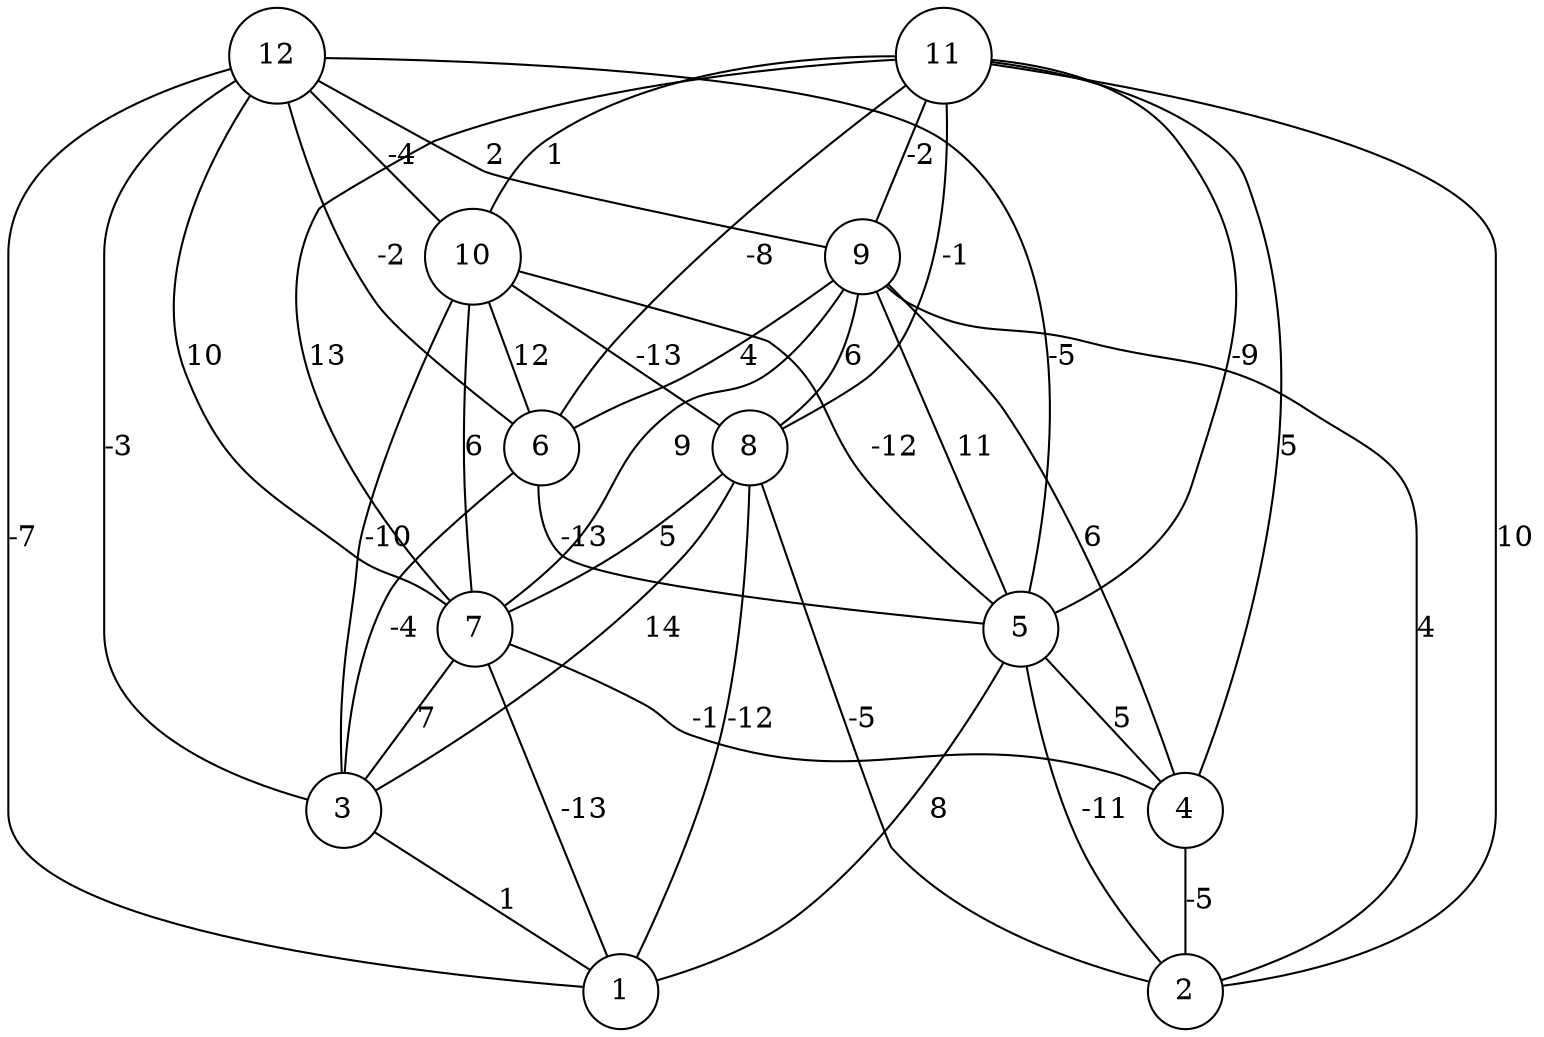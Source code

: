 graph { 
	 fontname="Helvetica,Arial,sans-serif" 
	 node [shape = circle]; 
	 12 -- 1 [label = "-7"];
	 12 -- 3 [label = "-3"];
	 12 -- 5 [label = "-5"];
	 12 -- 6 [label = "-2"];
	 12 -- 7 [label = "10"];
	 12 -- 9 [label = "2"];
	 12 -- 10 [label = "-4"];
	 11 -- 2 [label = "10"];
	 11 -- 4 [label = "5"];
	 11 -- 5 [label = "-9"];
	 11 -- 6 [label = "-8"];
	 11 -- 7 [label = "13"];
	 11 -- 8 [label = "-1"];
	 11 -- 9 [label = "-2"];
	 11 -- 10 [label = "1"];
	 10 -- 3 [label = "-10"];
	 10 -- 5 [label = "-12"];
	 10 -- 6 [label = "12"];
	 10 -- 7 [label = "6"];
	 10 -- 8 [label = "-13"];
	 9 -- 2 [label = "4"];
	 9 -- 4 [label = "6"];
	 9 -- 5 [label = "11"];
	 9 -- 6 [label = "4"];
	 9 -- 7 [label = "9"];
	 9 -- 8 [label = "6"];
	 8 -- 1 [label = "-12"];
	 8 -- 2 [label = "-5"];
	 8 -- 3 [label = "14"];
	 8 -- 7 [label = "5"];
	 7 -- 1 [label = "-13"];
	 7 -- 3 [label = "7"];
	 7 -- 4 [label = "-1"];
	 6 -- 3 [label = "-4"];
	 6 -- 5 [label = "-13"];
	 5 -- 1 [label = "8"];
	 5 -- 2 [label = "-11"];
	 5 -- 4 [label = "5"];
	 4 -- 2 [label = "-5"];
	 3 -- 1 [label = "1"];
	 1;
	 2;
	 3;
	 4;
	 5;
	 6;
	 7;
	 8;
	 9;
	 10;
	 11;
	 12;
}
